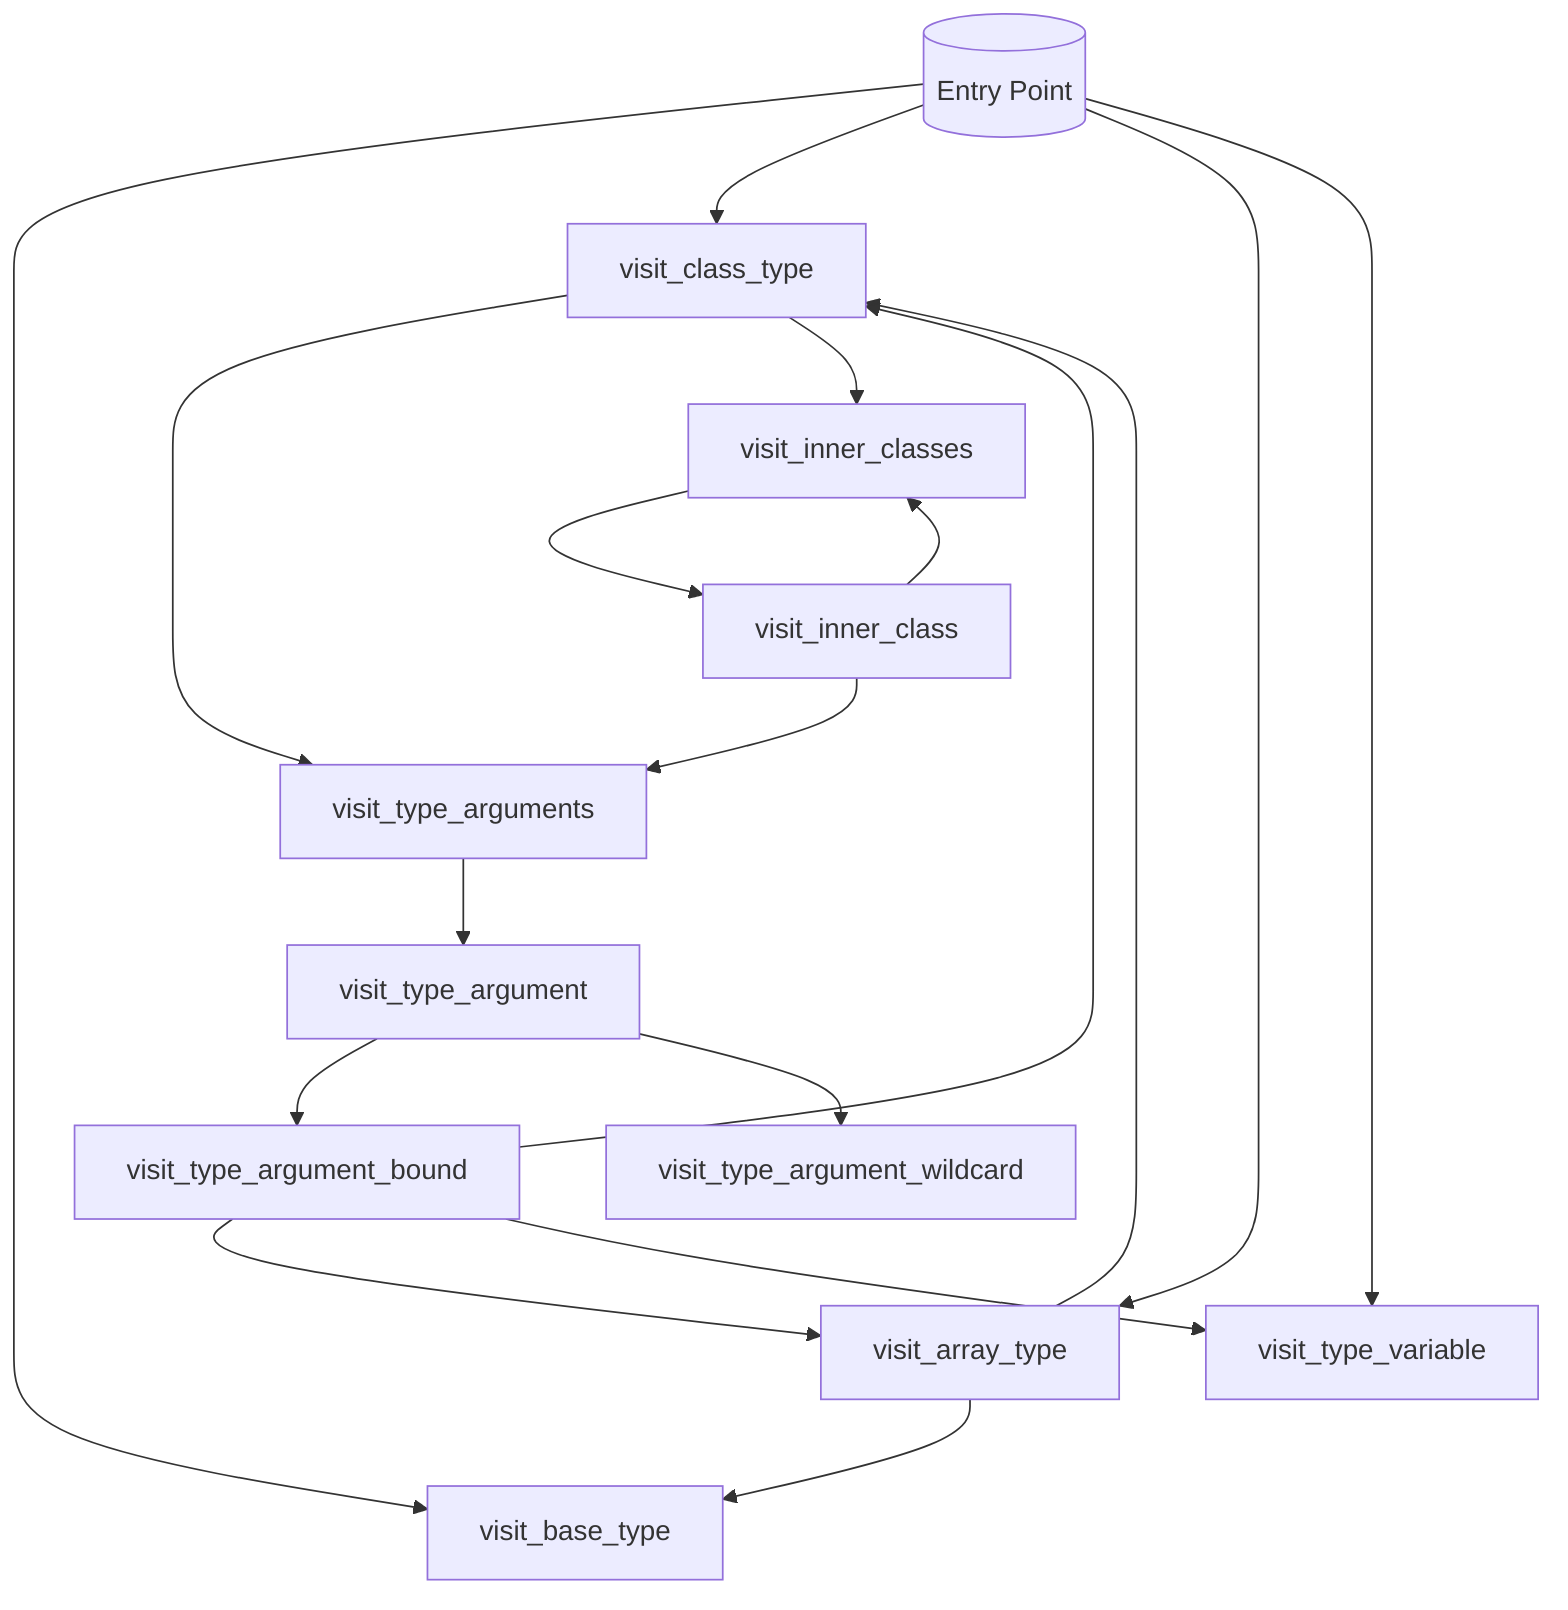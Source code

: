 flowchart
    A0[(Entry Point)]
    A1[visit_base_type]
    A2[visit_class_type]
    A3[visit_array_type]
    A4[visit_type_variable]
    B0[visit_type_arguments]
    B1[visit_type_argument]
    B2[visit_type_argument_bound]
    B3[visit_type_argument_wildcard]
    C0[visit_inner_classes]
    C1[visit_inner_class]

    A0 --> A1
    A0 --> A2
    A0 --> A3
    A0 --> A4

    A3 --> A2
    A3 --> A1

    A2 --> B0
    B0 --> B1
    B1 --> B2
    B1 --> B3
    B2 --> A2
    B2 --> A3
    B2 --> A4

    A2 --> C0
    C0 --> C1
    C1 --> B0
    C1 --> C0